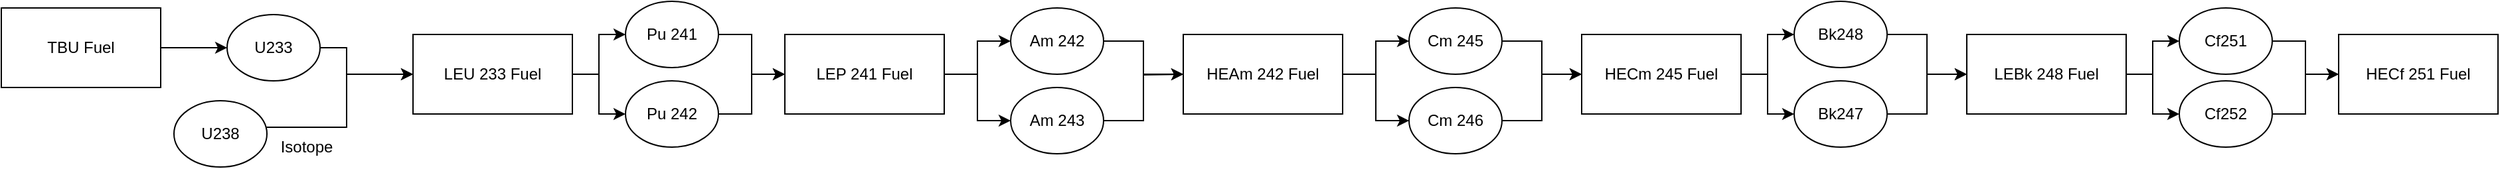 <mxfile version="20.8.12" type="github">
  <diagram id="C1U3_uQqnXLnm0sO9N93" name="Page-1">
    <mxGraphModel dx="2824" dy="834" grid="1" gridSize="10" guides="1" tooltips="1" connect="1" arrows="1" fold="1" page="1" pageScale="1" pageWidth="827" pageHeight="1169" math="0" shadow="0">
      <root>
        <mxCell id="0" />
        <mxCell id="1" parent="0" />
        <mxCell id="deMOmnE_-PH6Vk6PNPbs-1" value="HECf 251 Fuel" style="rounded=0;whiteSpace=wrap;html=1;" vertex="1" parent="1">
          <mxGeometry x="1030" y="200" width="120" height="60" as="geometry" />
        </mxCell>
        <mxCell id="deMOmnE_-PH6Vk6PNPbs-4" style="edgeStyle=orthogonalEdgeStyle;rounded=0;orthogonalLoop=1;jettySize=auto;html=1;entryX=0;entryY=0.5;entryDx=0;entryDy=0;" edge="1" parent="1" source="deMOmnE_-PH6Vk6PNPbs-2" target="deMOmnE_-PH6Vk6PNPbs-1">
          <mxGeometry relative="1" as="geometry" />
        </mxCell>
        <mxCell id="deMOmnE_-PH6Vk6PNPbs-2" value="Cf251" style="ellipse;whiteSpace=wrap;html=1;" vertex="1" parent="1">
          <mxGeometry x="910" y="180" width="70" height="50" as="geometry" />
        </mxCell>
        <mxCell id="deMOmnE_-PH6Vk6PNPbs-5" style="edgeStyle=orthogonalEdgeStyle;rounded=0;orthogonalLoop=1;jettySize=auto;html=1;entryX=0;entryY=0.5;entryDx=0;entryDy=0;" edge="1" parent="1" source="deMOmnE_-PH6Vk6PNPbs-3" target="deMOmnE_-PH6Vk6PNPbs-1">
          <mxGeometry relative="1" as="geometry" />
        </mxCell>
        <mxCell id="deMOmnE_-PH6Vk6PNPbs-3" value="Cf252" style="ellipse;whiteSpace=wrap;html=1;" vertex="1" parent="1">
          <mxGeometry x="910" y="235" width="70" height="50" as="geometry" />
        </mxCell>
        <mxCell id="deMOmnE_-PH6Vk6PNPbs-7" style="edgeStyle=orthogonalEdgeStyle;rounded=0;orthogonalLoop=1;jettySize=auto;html=1;" edge="1" parent="1" source="deMOmnE_-PH6Vk6PNPbs-6" target="deMOmnE_-PH6Vk6PNPbs-3">
          <mxGeometry relative="1" as="geometry" />
        </mxCell>
        <mxCell id="deMOmnE_-PH6Vk6PNPbs-8" style="edgeStyle=orthogonalEdgeStyle;rounded=0;orthogonalLoop=1;jettySize=auto;html=1;" edge="1" parent="1" source="deMOmnE_-PH6Vk6PNPbs-6" target="deMOmnE_-PH6Vk6PNPbs-2">
          <mxGeometry relative="1" as="geometry" />
        </mxCell>
        <mxCell id="deMOmnE_-PH6Vk6PNPbs-6" value="LEBk 248 Fuel" style="rounded=0;whiteSpace=wrap;html=1;" vertex="1" parent="1">
          <mxGeometry x="750" y="200" width="120" height="60" as="geometry" />
        </mxCell>
        <mxCell id="deMOmnE_-PH6Vk6PNPbs-13" style="edgeStyle=orthogonalEdgeStyle;rounded=0;orthogonalLoop=1;jettySize=auto;html=1;entryX=0;entryY=0.5;entryDx=0;entryDy=0;exitX=1;exitY=0.5;exitDx=0;exitDy=0;" edge="1" parent="1" source="deMOmnE_-PH6Vk6PNPbs-11" target="deMOmnE_-PH6Vk6PNPbs-6">
          <mxGeometry relative="1" as="geometry">
            <Array as="points">
              <mxPoint x="720" y="200" />
              <mxPoint x="720" y="230" />
            </Array>
          </mxGeometry>
        </mxCell>
        <mxCell id="deMOmnE_-PH6Vk6PNPbs-11" value="Bk248" style="ellipse;whiteSpace=wrap;html=1;" vertex="1" parent="1">
          <mxGeometry x="620" y="175" width="70" height="50" as="geometry" />
        </mxCell>
        <mxCell id="deMOmnE_-PH6Vk6PNPbs-14" style="edgeStyle=orthogonalEdgeStyle;rounded=0;orthogonalLoop=1;jettySize=auto;html=1;entryX=0;entryY=0.5;entryDx=0;entryDy=0;" edge="1" parent="1" source="deMOmnE_-PH6Vk6PNPbs-12" target="deMOmnE_-PH6Vk6PNPbs-6">
          <mxGeometry relative="1" as="geometry">
            <mxPoint x="790" y="320" as="targetPoint" />
            <Array as="points">
              <mxPoint x="720" y="260" />
              <mxPoint x="720" y="230" />
            </Array>
          </mxGeometry>
        </mxCell>
        <mxCell id="deMOmnE_-PH6Vk6PNPbs-12" value="Bk247" style="ellipse;whiteSpace=wrap;html=1;" vertex="1" parent="1">
          <mxGeometry x="620" y="235" width="70" height="50" as="geometry" />
        </mxCell>
        <mxCell id="deMOmnE_-PH6Vk6PNPbs-16" style="edgeStyle=orthogonalEdgeStyle;rounded=0;orthogonalLoop=1;jettySize=auto;html=1;entryX=0;entryY=0.5;entryDx=0;entryDy=0;" edge="1" parent="1" source="deMOmnE_-PH6Vk6PNPbs-15" target="deMOmnE_-PH6Vk6PNPbs-11">
          <mxGeometry relative="1" as="geometry" />
        </mxCell>
        <mxCell id="deMOmnE_-PH6Vk6PNPbs-17" style="edgeStyle=orthogonalEdgeStyle;rounded=0;orthogonalLoop=1;jettySize=auto;html=1;entryX=0;entryY=0.5;entryDx=0;entryDy=0;" edge="1" parent="1" source="deMOmnE_-PH6Vk6PNPbs-15" target="deMOmnE_-PH6Vk6PNPbs-12">
          <mxGeometry relative="1" as="geometry" />
        </mxCell>
        <mxCell id="deMOmnE_-PH6Vk6PNPbs-15" value="HECm 245 Fuel" style="rounded=0;whiteSpace=wrap;html=1;" vertex="1" parent="1">
          <mxGeometry x="460" y="200" width="120" height="60" as="geometry" />
        </mxCell>
        <mxCell id="deMOmnE_-PH6Vk6PNPbs-18" style="edgeStyle=orthogonalEdgeStyle;rounded=0;orthogonalLoop=1;jettySize=auto;html=1;entryX=0;entryY=0.5;entryDx=0;entryDy=0;" edge="1" parent="1" source="deMOmnE_-PH6Vk6PNPbs-19" target="deMOmnE_-PH6Vk6PNPbs-15">
          <mxGeometry relative="1" as="geometry">
            <mxPoint x="440" y="235" as="targetPoint" />
          </mxGeometry>
        </mxCell>
        <mxCell id="deMOmnE_-PH6Vk6PNPbs-19" value="Cm 245" style="ellipse;whiteSpace=wrap;html=1;" vertex="1" parent="1">
          <mxGeometry x="330" y="180" width="70" height="50" as="geometry" />
        </mxCell>
        <mxCell id="deMOmnE_-PH6Vk6PNPbs-20" style="edgeStyle=orthogonalEdgeStyle;rounded=0;orthogonalLoop=1;jettySize=auto;html=1;entryX=0;entryY=0.5;entryDx=0;entryDy=0;" edge="1" parent="1" source="deMOmnE_-PH6Vk6PNPbs-21" target="deMOmnE_-PH6Vk6PNPbs-15">
          <mxGeometry relative="1" as="geometry">
            <mxPoint x="440" y="235" as="targetPoint" />
          </mxGeometry>
        </mxCell>
        <mxCell id="deMOmnE_-PH6Vk6PNPbs-21" value="Cm 246" style="ellipse;whiteSpace=wrap;html=1;" vertex="1" parent="1">
          <mxGeometry x="330" y="240" width="70" height="50" as="geometry" />
        </mxCell>
        <mxCell id="deMOmnE_-PH6Vk6PNPbs-23" style="edgeStyle=orthogonalEdgeStyle;rounded=0;orthogonalLoop=1;jettySize=auto;html=1;entryX=0;entryY=0.5;entryDx=0;entryDy=0;" edge="1" parent="1" source="deMOmnE_-PH6Vk6PNPbs-22" target="deMOmnE_-PH6Vk6PNPbs-19">
          <mxGeometry relative="1" as="geometry" />
        </mxCell>
        <mxCell id="deMOmnE_-PH6Vk6PNPbs-24" style="edgeStyle=orthogonalEdgeStyle;rounded=0;orthogonalLoop=1;jettySize=auto;html=1;entryX=0;entryY=0.5;entryDx=0;entryDy=0;" edge="1" parent="1" source="deMOmnE_-PH6Vk6PNPbs-22" target="deMOmnE_-PH6Vk6PNPbs-21">
          <mxGeometry relative="1" as="geometry" />
        </mxCell>
        <mxCell id="deMOmnE_-PH6Vk6PNPbs-22" value="HEAm 242 Fuel" style="rounded=0;whiteSpace=wrap;html=1;" vertex="1" parent="1">
          <mxGeometry x="160" y="200" width="120" height="60" as="geometry" />
        </mxCell>
        <mxCell id="deMOmnE_-PH6Vk6PNPbs-25" style="edgeStyle=orthogonalEdgeStyle;rounded=0;orthogonalLoop=1;jettySize=auto;html=1;" edge="1" parent="1" source="deMOmnE_-PH6Vk6PNPbs-26">
          <mxGeometry relative="1" as="geometry">
            <mxPoint x="160" y="230" as="targetPoint" />
          </mxGeometry>
        </mxCell>
        <mxCell id="deMOmnE_-PH6Vk6PNPbs-26" value="Am 242" style="ellipse;whiteSpace=wrap;html=1;" vertex="1" parent="1">
          <mxGeometry x="30" y="180" width="70" height="50" as="geometry" />
        </mxCell>
        <mxCell id="deMOmnE_-PH6Vk6PNPbs-27" style="edgeStyle=orthogonalEdgeStyle;rounded=0;orthogonalLoop=1;jettySize=auto;html=1;entryX=0;entryY=0.5;entryDx=0;entryDy=0;" edge="1" parent="1" source="deMOmnE_-PH6Vk6PNPbs-28" target="deMOmnE_-PH6Vk6PNPbs-22">
          <mxGeometry relative="1" as="geometry">
            <mxPoint x="80" y="230" as="targetPoint" />
          </mxGeometry>
        </mxCell>
        <mxCell id="deMOmnE_-PH6Vk6PNPbs-28" value="Am 243" style="ellipse;whiteSpace=wrap;html=1;" vertex="1" parent="1">
          <mxGeometry x="30" y="240" width="70" height="50" as="geometry" />
        </mxCell>
        <mxCell id="deMOmnE_-PH6Vk6PNPbs-30" style="edgeStyle=orthogonalEdgeStyle;rounded=0;orthogonalLoop=1;jettySize=auto;html=1;" edge="1" parent="1" source="deMOmnE_-PH6Vk6PNPbs-29" target="deMOmnE_-PH6Vk6PNPbs-26">
          <mxGeometry relative="1" as="geometry" />
        </mxCell>
        <mxCell id="deMOmnE_-PH6Vk6PNPbs-31" style="edgeStyle=orthogonalEdgeStyle;rounded=0;orthogonalLoop=1;jettySize=auto;html=1;entryX=0;entryY=0.5;entryDx=0;entryDy=0;" edge="1" parent="1" source="deMOmnE_-PH6Vk6PNPbs-29" target="deMOmnE_-PH6Vk6PNPbs-28">
          <mxGeometry relative="1" as="geometry" />
        </mxCell>
        <mxCell id="deMOmnE_-PH6Vk6PNPbs-29" value="LEP 241 Fuel" style="rounded=0;whiteSpace=wrap;html=1;" vertex="1" parent="1">
          <mxGeometry x="-140" y="200" width="120" height="60" as="geometry" />
        </mxCell>
        <mxCell id="deMOmnE_-PH6Vk6PNPbs-34" style="edgeStyle=orthogonalEdgeStyle;rounded=0;orthogonalLoop=1;jettySize=auto;html=1;entryX=0;entryY=0.5;entryDx=0;entryDy=0;" edge="1" parent="1" source="deMOmnE_-PH6Vk6PNPbs-32" target="deMOmnE_-PH6Vk6PNPbs-29">
          <mxGeometry relative="1" as="geometry" />
        </mxCell>
        <mxCell id="deMOmnE_-PH6Vk6PNPbs-32" value="Pu 241" style="ellipse;whiteSpace=wrap;html=1;" vertex="1" parent="1">
          <mxGeometry x="-260" y="175" width="70" height="50" as="geometry" />
        </mxCell>
        <mxCell id="deMOmnE_-PH6Vk6PNPbs-35" style="edgeStyle=orthogonalEdgeStyle;rounded=0;orthogonalLoop=1;jettySize=auto;html=1;entryX=0;entryY=0.5;entryDx=0;entryDy=0;" edge="1" parent="1" source="deMOmnE_-PH6Vk6PNPbs-33" target="deMOmnE_-PH6Vk6PNPbs-29">
          <mxGeometry relative="1" as="geometry" />
        </mxCell>
        <mxCell id="deMOmnE_-PH6Vk6PNPbs-33" value="Pu 242" style="ellipse;whiteSpace=wrap;html=1;" vertex="1" parent="1">
          <mxGeometry x="-260" y="235" width="70" height="50" as="geometry" />
        </mxCell>
        <mxCell id="deMOmnE_-PH6Vk6PNPbs-37" style="edgeStyle=orthogonalEdgeStyle;rounded=0;orthogonalLoop=1;jettySize=auto;html=1;entryX=0;entryY=0.5;entryDx=0;entryDy=0;" edge="1" parent="1" source="deMOmnE_-PH6Vk6PNPbs-36" target="deMOmnE_-PH6Vk6PNPbs-32">
          <mxGeometry relative="1" as="geometry" />
        </mxCell>
        <mxCell id="deMOmnE_-PH6Vk6PNPbs-38" style="edgeStyle=orthogonalEdgeStyle;rounded=0;orthogonalLoop=1;jettySize=auto;html=1;" edge="1" parent="1" source="deMOmnE_-PH6Vk6PNPbs-36" target="deMOmnE_-PH6Vk6PNPbs-33">
          <mxGeometry relative="1" as="geometry" />
        </mxCell>
        <mxCell id="deMOmnE_-PH6Vk6PNPbs-36" value="LEU 233 Fuel" style="rounded=0;whiteSpace=wrap;html=1;" vertex="1" parent="1">
          <mxGeometry x="-420" y="200" width="120" height="60" as="geometry" />
        </mxCell>
        <mxCell id="deMOmnE_-PH6Vk6PNPbs-48" style="edgeStyle=orthogonalEdgeStyle;rounded=0;orthogonalLoop=1;jettySize=auto;html=1;entryX=0;entryY=0.5;entryDx=0;entryDy=0;" edge="1" parent="1" source="deMOmnE_-PH6Vk6PNPbs-46" target="deMOmnE_-PH6Vk6PNPbs-36">
          <mxGeometry relative="1" as="geometry">
            <mxPoint x="-480" y="240" as="targetPoint" />
            <Array as="points">
              <mxPoint x="-470" y="210" />
              <mxPoint x="-470" y="230" />
            </Array>
          </mxGeometry>
        </mxCell>
        <mxCell id="deMOmnE_-PH6Vk6PNPbs-46" value="U233" style="ellipse;whiteSpace=wrap;html=1;" vertex="1" parent="1">
          <mxGeometry x="-560" y="185" width="70" height="50" as="geometry" />
        </mxCell>
        <mxCell id="deMOmnE_-PH6Vk6PNPbs-49" style="edgeStyle=orthogonalEdgeStyle;rounded=0;orthogonalLoop=1;jettySize=auto;html=1;entryX=0;entryY=0.5;entryDx=0;entryDy=0;" edge="1" parent="1" source="deMOmnE_-PH6Vk6PNPbs-47" target="deMOmnE_-PH6Vk6PNPbs-36">
          <mxGeometry relative="1" as="geometry">
            <mxPoint x="-480" y="240" as="targetPoint" />
            <Array as="points">
              <mxPoint x="-470" y="270" />
              <mxPoint x="-470" y="230" />
            </Array>
          </mxGeometry>
        </mxCell>
        <mxCell id="deMOmnE_-PH6Vk6PNPbs-47" value="U238" style="ellipse;whiteSpace=wrap;html=1;" vertex="1" parent="1">
          <mxGeometry x="-600" y="250" width="70" height="50" as="geometry" />
        </mxCell>
        <mxCell id="deMOmnE_-PH6Vk6PNPbs-51" style="edgeStyle=orthogonalEdgeStyle;rounded=0;orthogonalLoop=1;jettySize=auto;html=1;entryX=0;entryY=0.5;entryDx=0;entryDy=0;" edge="1" parent="1" source="deMOmnE_-PH6Vk6PNPbs-50" target="deMOmnE_-PH6Vk6PNPbs-46">
          <mxGeometry relative="1" as="geometry" />
        </mxCell>
        <mxCell id="deMOmnE_-PH6Vk6PNPbs-50" value="TBU Fuel" style="rounded=0;whiteSpace=wrap;html=1;" vertex="1" parent="1">
          <mxGeometry x="-730" y="180" width="120" height="60" as="geometry" />
        </mxCell>
        <mxCell id="deMOmnE_-PH6Vk6PNPbs-53" value="Isotope" style="text;html=1;strokeColor=none;fillColor=none;align=center;verticalAlign=middle;whiteSpace=wrap;rounded=0;" vertex="1" parent="1">
          <mxGeometry x="-530" y="270" width="60" height="30" as="geometry" />
        </mxCell>
      </root>
    </mxGraphModel>
  </diagram>
</mxfile>
